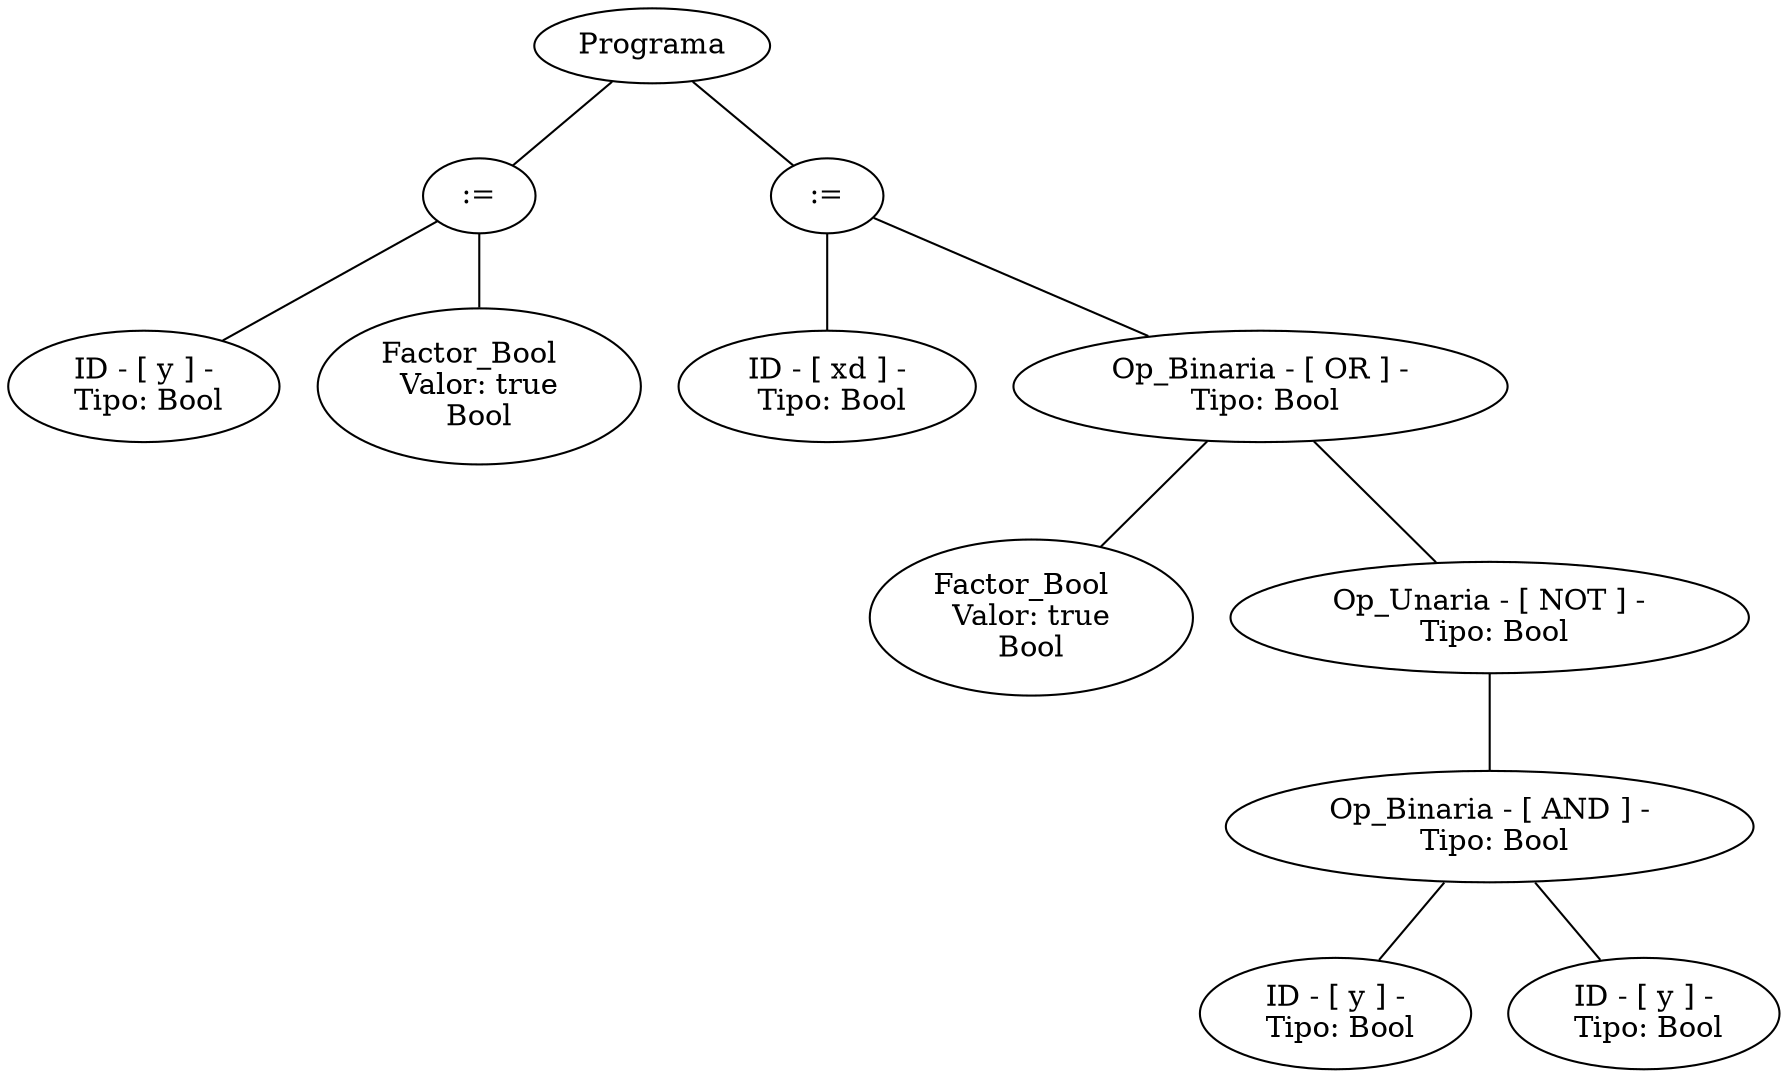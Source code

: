 graph G {nodo_programa[label="Programa"]
nodo_1274370218[label=":="]
nodo_programa--nodo_1274370218
nodo_1190035432[label=" ID - [ y ] - 
 Tipo: Bool"]
nodo_1274370218--nodo_1190035432
nodo_1267032364[label="Factor_Bool  
 Valor: true 
Bool"]
nodo_1274370218--nodo_1267032364
nodo_2117255219[label=":="]
nodo_programa--nodo_2117255219
nodo_1963387170[label=" ID - [ xd ] - 
 Tipo: Bool"]
nodo_2117255219--nodo_1963387170
nodo_517380410[label=" Op_Binaria - [ OR ] - 
 Tipo: Bool"]
nodo_2117255219--nodo_517380410
nodo_758705033[label="Factor_Bool  
 Valor: true 
Bool"]
nodo_517380410--nodo_758705033
nodo_1067938912[label=" Op_Unaria - [ NOT ] - 
 Tipo: Bool"]
nodo_517380410--nodo_1067938912
nodo_764308918[label=" Op_Binaria - [ AND ] - 
 Tipo: Bool"]
nodo_1067938912--nodo_764308918
nodo_1604839423[label=" ID - [ y ] - 
 Tipo: Bool"]
nodo_764308918--nodo_1604839423
nodo_1177096266[label=" ID - [ y ] - 
 Tipo: Bool"]
nodo_764308918--nodo_1177096266
}
